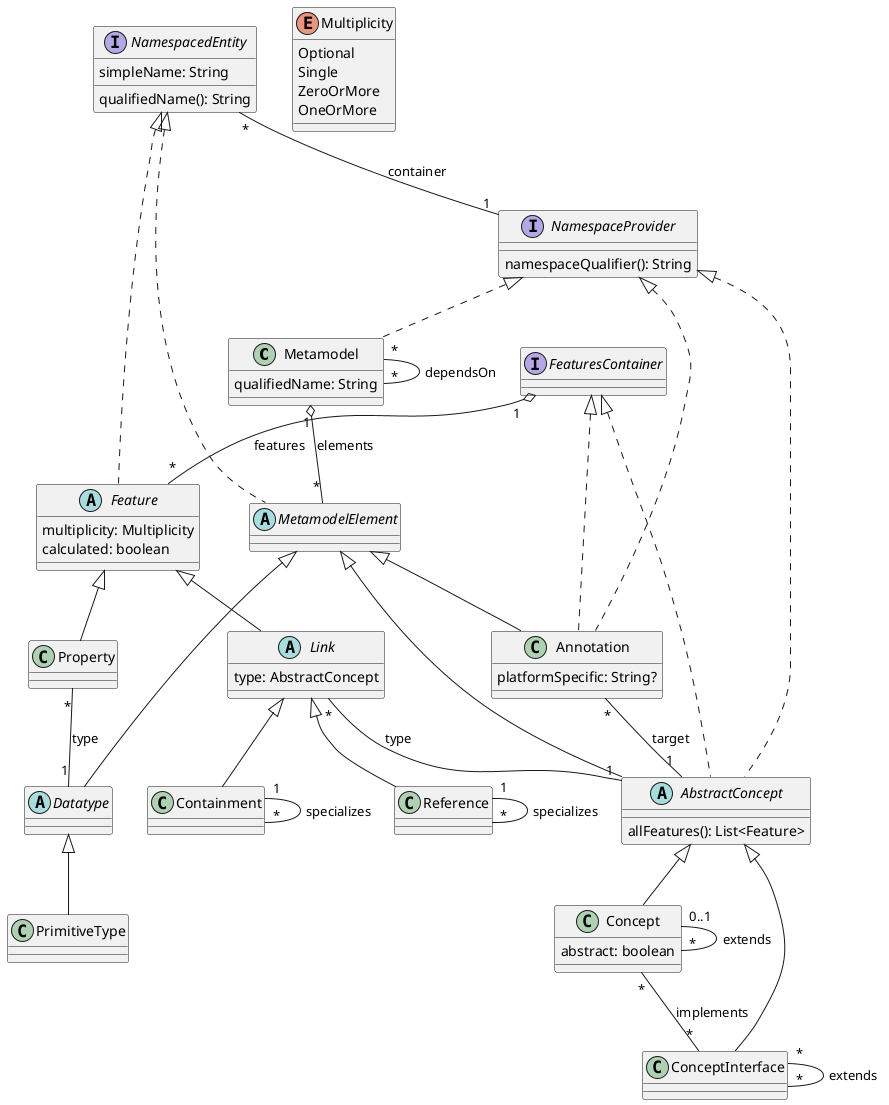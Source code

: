 @startuml

' classes

class Metamodel implements NamespaceProvider {
  qualifiedName: String
}

class Concept extends AbstractConcept {
  abstract: boolean
}

class ConceptInterface extends AbstractConcept

class PrimitiveType extends Datatype

class Annotation extends MetamodelElement implements NamespaceProvider, FeaturesContainer {
  platformSpecific: String?
}

class Containment extends Link

class Reference extends Link

class Property extends Feature

' Abstract classes

abstract class MetamodelElement implements NamespacedEntity

abstract class AbstractConcept extends MetamodelElement implements FeaturesContainer, NamespaceProvider {
  allFeatures(): List<Feature>
}

abstract class Datatype extends MetamodelElement

abstract class Feature implements NamespacedEntity {
  multiplicity: Multiplicity
  calculated: boolean
}

abstract class Link extends Feature {
  type: AbstractConcept
}

' Interfaces

interface NamespaceProvider {
   namespaceQualifier(): String
}

interface NamespacedEntity {
  simpleName: String
  qualifiedName(): String
}

interface FeaturesContainer

' Enums

enum Multiplicity {
  Optional
  Single
  ZeroOrMore
  OneOrMore
}

' Relations

Metamodel "1" o-- "*" MetamodelElement: elements
Metamodel "*" -- "*" Metamodel: dependsOn

Concept "0..1" -- "*" Concept: extends
Concept "*" -- "*" ConceptInterface: implements

ConceptInterface "*" -- "*" ConceptInterface: extends

Annotation "*" -- "1" AbstractConcept: target

Containment "1" -- "*" Containment: specializes

Reference "1" -- "*" Reference: specializes

Property "*" -- "1" Datatype: type

Link "*" -- "1" AbstractConcept: type

NamespacedEntity "*" -- "1" NamespaceProvider: container

FeaturesContainer "1" o-- "*" Feature: features

@enduml